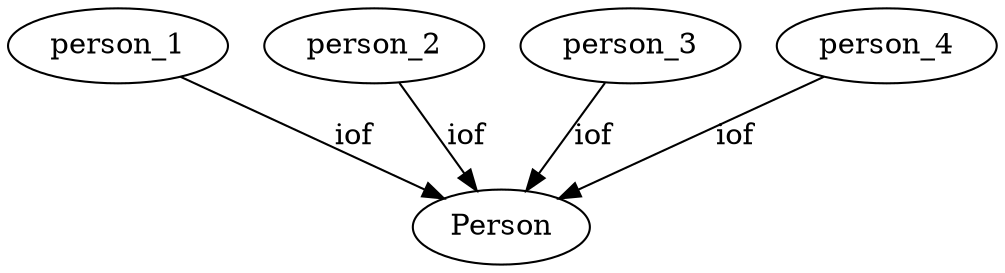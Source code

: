 digraph IAm {"person_1" -> "Person" [ label = "iof" ];"person_2" -> "Person" [ label = "iof" ];"person_3" -> "Person" [ label = "iof" ];"person_4" -> "Person" [ label = "iof" ];}